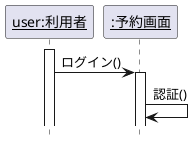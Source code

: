 @startuml 演習４－２
hide footbox
participant "<u>user:利用者</u>" as user
participant "<u>:予約画面</u>" as reserve
activate user
    user -> reserve: ログイン()
    activate reserve
    reserve -> reserve: 認証()
@enduml